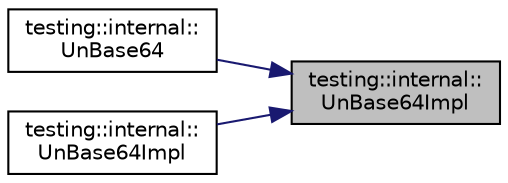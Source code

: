 digraph "testing::internal::UnBase64Impl"
{
 // LATEX_PDF_SIZE
  bgcolor="transparent";
  edge [fontname="Helvetica",fontsize="10",labelfontname="Helvetica",labelfontsize="10"];
  node [fontname="Helvetica",fontsize="10",shape=record];
  rankdir="RL";
  Node1 [label="testing::internal::\lUnBase64Impl",height=0.2,width=0.4,color="black", fillcolor="grey75", style="filled", fontcolor="black",tooltip=" "];
  Node1 -> Node2 [dir="back",color="midnightblue",fontsize="10",style="solid",fontname="Helvetica"];
  Node2 [label="testing::internal::\lUnBase64",height=0.2,width=0.4,color="black",URL="$namespacetesting_1_1internal.html#a1d6f1fbfe2712860206b51bc7d31a71f",tooltip=" "];
  Node1 -> Node3 [dir="back",color="midnightblue",fontsize="10",style="solid",fontname="Helvetica"];
  Node3 [label="testing::internal::\lUnBase64Impl",height=0.2,width=0.4,color="black",URL="$namespacetesting_1_1internal.html#a622356adaaf39de3dc4e3a9d64a8ea11",tooltip=" "];
}
